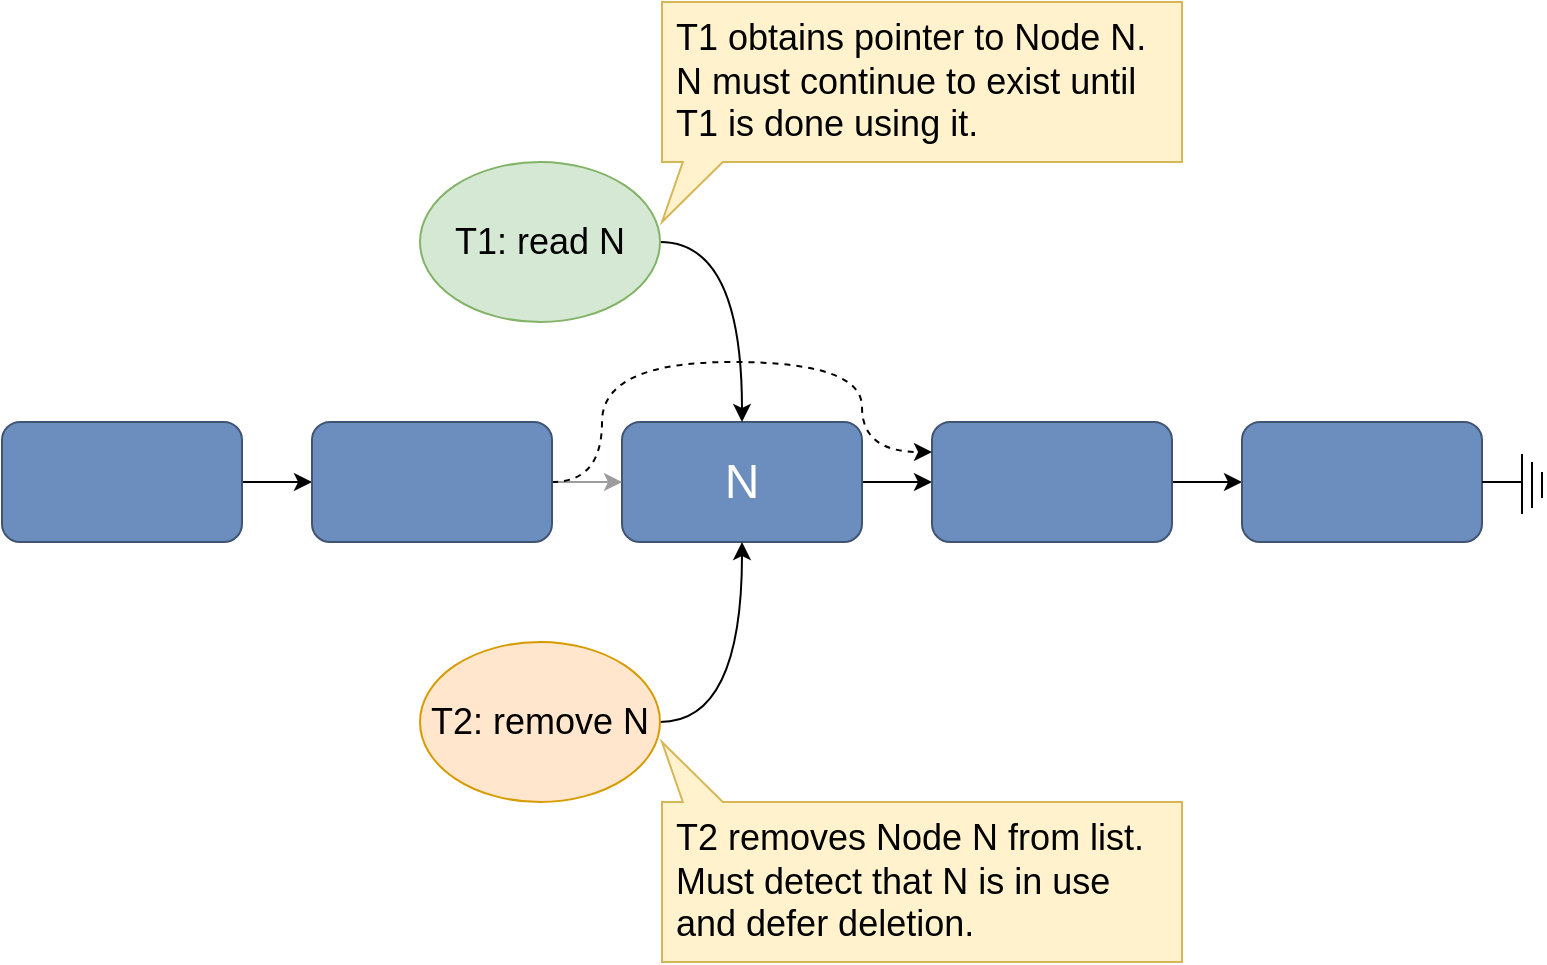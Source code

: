<mxfile version="21.1.2" type="device">
  <diagram name="Page-1" id="3ZNWpio1twOVjBkZWGlh">
    <mxGraphModel dx="1098" dy="820" grid="1" gridSize="10" guides="1" tooltips="1" connect="1" arrows="1" fold="1" page="1" pageScale="1" pageWidth="850" pageHeight="1100" math="0" shadow="0">
      <root>
        <mxCell id="0" />
        <mxCell id="1" parent="0" />
        <mxCell id="CJfr3QqIfbeVyX5R_hRZ-32" style="edgeStyle=orthogonalEdgeStyle;rounded=0;orthogonalLoop=1;jettySize=auto;html=1;exitX=1;exitY=0.5;exitDx=0;exitDy=0;entryX=0;entryY=0.5;entryDx=0;entryDy=0;" parent="1" source="CJfr3QqIfbeVyX5R_hRZ-24" target="CJfr3QqIfbeVyX5R_hRZ-25" edge="1">
          <mxGeometry relative="1" as="geometry" />
        </mxCell>
        <mxCell id="CJfr3QqIfbeVyX5R_hRZ-24" value="&lt;font color=&quot;#ffffff&quot; style=&quot;font-size: 24px;&quot;&gt;N&lt;/font&gt;" style="rounded=1;whiteSpace=wrap;html=1;flipH=1;fillColor=#6C8EBF;strokeColor=#415573;" parent="1" vertex="1">
          <mxGeometry x="350" y="610" width="120" height="60" as="geometry" />
        </mxCell>
        <mxCell id="CJfr3QqIfbeVyX5R_hRZ-33" style="edgeStyle=orthogonalEdgeStyle;rounded=0;orthogonalLoop=1;jettySize=auto;html=1;exitX=1;exitY=0.5;exitDx=0;exitDy=0;entryX=0;entryY=0.5;entryDx=0;entryDy=0;" parent="1" source="CJfr3QqIfbeVyX5R_hRZ-25" target="CJfr3QqIfbeVyX5R_hRZ-26" edge="1">
          <mxGeometry relative="1" as="geometry" />
        </mxCell>
        <mxCell id="CJfr3QqIfbeVyX5R_hRZ-25" value="" style="rounded=1;whiteSpace=wrap;html=1;flipH=1;fillColor=#6C8EBF;strokeColor=#415573;" parent="1" vertex="1">
          <mxGeometry x="505" y="610" width="120" height="60" as="geometry" />
        </mxCell>
        <mxCell id="CJfr3QqIfbeVyX5R_hRZ-26" value="" style="rounded=1;whiteSpace=wrap;html=1;flipH=1;fillColor=#6C8EBF;strokeColor=#415573;" parent="1" vertex="1">
          <mxGeometry x="660" y="610" width="120" height="60" as="geometry" />
        </mxCell>
        <mxCell id="CJfr3QqIfbeVyX5R_hRZ-42" style="edgeStyle=orthogonalEdgeStyle;rounded=0;orthogonalLoop=1;jettySize=auto;html=1;exitX=1;exitY=0.5;exitDx=0;exitDy=0;entryX=0;entryY=0.5;entryDx=0;entryDy=0;" parent="1" source="CJfr3QqIfbeVyX5R_hRZ-43" target="CJfr3QqIfbeVyX5R_hRZ-45" edge="1">
          <mxGeometry relative="1" as="geometry" />
        </mxCell>
        <mxCell id="CJfr3QqIfbeVyX5R_hRZ-43" value="" style="rounded=1;whiteSpace=wrap;html=1;flipH=1;fillColor=#6C8EBF;strokeColor=#415573;" parent="1" vertex="1">
          <mxGeometry x="40" y="610" width="120" height="60" as="geometry" />
        </mxCell>
        <mxCell id="CJfr3QqIfbeVyX5R_hRZ-44" style="edgeStyle=orthogonalEdgeStyle;rounded=0;orthogonalLoop=1;jettySize=auto;html=1;exitX=1;exitY=0.5;exitDx=0;exitDy=0;entryX=0;entryY=0.5;entryDx=0;entryDy=0;strokeColor=#9C9C9C;" parent="1" source="CJfr3QqIfbeVyX5R_hRZ-45" edge="1">
          <mxGeometry relative="1" as="geometry">
            <mxPoint x="350" y="640" as="targetPoint" />
          </mxGeometry>
        </mxCell>
        <mxCell id="CJfr3QqIfbeVyX5R_hRZ-67" style="edgeStyle=orthogonalEdgeStyle;orthogonalLoop=1;jettySize=auto;html=1;exitX=1;exitY=0.5;exitDx=0;exitDy=0;entryX=0;entryY=0.25;entryDx=0;entryDy=0;curved=1;dashed=1;" parent="1" source="CJfr3QqIfbeVyX5R_hRZ-45" target="CJfr3QqIfbeVyX5R_hRZ-25" edge="1">
          <mxGeometry relative="1" as="geometry">
            <Array as="points">
              <mxPoint x="340" y="640" />
              <mxPoint x="340" y="580" />
              <mxPoint x="470" y="580" />
              <mxPoint x="470" y="625" />
            </Array>
          </mxGeometry>
        </mxCell>
        <mxCell id="CJfr3QqIfbeVyX5R_hRZ-45" value="" style="rounded=1;whiteSpace=wrap;html=1;flipH=1;fillColor=#6C8EBF;strokeColor=#415573;" parent="1" vertex="1">
          <mxGeometry x="195" y="610" width="120" height="60" as="geometry" />
        </mxCell>
        <mxCell id="CJfr3QqIfbeVyX5R_hRZ-49" value="" style="endArrow=none;html=1;rounded=0;" parent="1" edge="1">
          <mxGeometry width="50" height="50" relative="1" as="geometry">
            <mxPoint x="780" y="640" as="sourcePoint" />
            <mxPoint x="800" y="640" as="targetPoint" />
          </mxGeometry>
        </mxCell>
        <mxCell id="CJfr3QqIfbeVyX5R_hRZ-54" value="" style="group" parent="1" vertex="1" connectable="0">
          <mxGeometry x="800" y="626" width="10" height="30" as="geometry" />
        </mxCell>
        <mxCell id="CJfr3QqIfbeVyX5R_hRZ-50" value="" style="endArrow=none;html=1;rounded=0;" parent="CJfr3QqIfbeVyX5R_hRZ-54" edge="1">
          <mxGeometry width="50" height="50" relative="1" as="geometry">
            <mxPoint y="30" as="sourcePoint" />
            <mxPoint as="targetPoint" />
          </mxGeometry>
        </mxCell>
        <mxCell id="CJfr3QqIfbeVyX5R_hRZ-51" value="" style="endArrow=none;html=1;rounded=0;" parent="CJfr3QqIfbeVyX5R_hRZ-54" edge="1">
          <mxGeometry width="50" height="50" relative="1" as="geometry">
            <mxPoint x="5" y="27" as="sourcePoint" />
            <mxPoint x="5" y="4" as="targetPoint" />
          </mxGeometry>
        </mxCell>
        <mxCell id="CJfr3QqIfbeVyX5R_hRZ-53" value="" style="endArrow=none;html=1;rounded=0;" parent="CJfr3QqIfbeVyX5R_hRZ-54" edge="1">
          <mxGeometry width="50" height="50" relative="1" as="geometry">
            <mxPoint x="10" y="22" as="sourcePoint" />
            <mxPoint x="10" y="9" as="targetPoint" />
          </mxGeometry>
        </mxCell>
        <mxCell id="CJfr3QqIfbeVyX5R_hRZ-57" style="edgeStyle=orthogonalEdgeStyle;orthogonalLoop=1;jettySize=auto;html=1;exitX=1;exitY=0.5;exitDx=0;exitDy=0;entryX=0.5;entryY=0;entryDx=0;entryDy=0;curved=1;" parent="1" source="CJfr3QqIfbeVyX5R_hRZ-55" target="CJfr3QqIfbeVyX5R_hRZ-24" edge="1">
          <mxGeometry relative="1" as="geometry" />
        </mxCell>
        <mxCell id="CJfr3QqIfbeVyX5R_hRZ-55" value="&lt;font style=&quot;font-size: 18px;&quot;&gt;T1: read N&lt;/font&gt;" style="ellipse;whiteSpace=wrap;html=1;fillColor=#d5e8d4;strokeColor=#82b366;" parent="1" vertex="1">
          <mxGeometry x="249" y="480" width="120" height="80" as="geometry" />
        </mxCell>
        <mxCell id="CJfr3QqIfbeVyX5R_hRZ-58" style="edgeStyle=orthogonalEdgeStyle;orthogonalLoop=1;jettySize=auto;html=1;exitX=1;exitY=0.5;exitDx=0;exitDy=0;entryX=0.5;entryY=1;entryDx=0;entryDy=0;curved=1;" parent="1" source="CJfr3QqIfbeVyX5R_hRZ-56" target="CJfr3QqIfbeVyX5R_hRZ-24" edge="1">
          <mxGeometry relative="1" as="geometry" />
        </mxCell>
        <mxCell id="CJfr3QqIfbeVyX5R_hRZ-56" value="&lt;font style=&quot;font-size: 18px;&quot;&gt;T2: remove N&lt;/font&gt;" style="ellipse;whiteSpace=wrap;html=1;fillColor=#ffe6cc;strokeColor=#d79b00;" parent="1" vertex="1">
          <mxGeometry x="249" y="720" width="120" height="80" as="geometry" />
        </mxCell>
        <mxCell id="CJfr3QqIfbeVyX5R_hRZ-60" value="Callout1" parent="0" />
        <mxCell id="CJfr3QqIfbeVyX5R_hRZ-61" value="&lt;div style=&quot;text-align: left; font-size: 18px;&quot;&gt;&lt;span style=&quot;background-color: initial;&quot;&gt;&lt;font style=&quot;font-size: 18px;&quot;&gt;T1 obtains pointer to Node N.&lt;/font&gt;&lt;/span&gt;&lt;/div&gt;&lt;div style=&quot;text-align: left; font-size: 18px;&quot;&gt;&lt;span style=&quot;background-color: initial;&quot;&gt;&lt;font style=&quot;font-size: 18px;&quot;&gt;N must continue to exist until T1 is done using it.&amp;nbsp;&lt;/font&gt;&lt;/span&gt;&lt;/div&gt;" style="shape=callout;whiteSpace=wrap;html=1;perimeter=calloutPerimeter;position2=0;spacingLeft=6;size=30;position=0.04;base=20;fillColor=#fff2cc;strokeColor=#d6b656;" parent="CJfr3QqIfbeVyX5R_hRZ-60" vertex="1">
          <mxGeometry x="370" y="400" width="260" height="110" as="geometry" />
        </mxCell>
        <mxCell id="CJfr3QqIfbeVyX5R_hRZ-62" value="&lt;div style=&quot;text-align: left; font-size: 18px;&quot;&gt;&lt;span style=&quot;background-color: initial;&quot;&gt;&lt;font style=&quot;font-size: 18px;&quot;&gt;T2 removes Node N from list.&lt;/font&gt;&lt;/span&gt;&lt;/div&gt;&lt;div style=&quot;text-align: left; font-size: 18px;&quot;&gt;&lt;span style=&quot;background-color: initial;&quot;&gt;&lt;font style=&quot;font-size: 18px;&quot;&gt;Must detect that N is in use and defer deletion.&lt;/font&gt;&lt;/span&gt;&lt;/div&gt;" style="shape=callout;whiteSpace=wrap;html=1;perimeter=calloutPerimeter;position2=0;spacingLeft=6;size=30;position=0.04;base=20;fillColor=#fff2cc;strokeColor=#d6b656;flipV=1;flipH=0;" parent="CJfr3QqIfbeVyX5R_hRZ-60" vertex="1">
          <mxGeometry x="370" y="770" width="260" height="110" as="geometry" />
        </mxCell>
        <mxCell id="hrUHUeJci4aV3lqq5OpW-1" value="Callout2" visible="0" parent="0" />
        <mxCell id="hrUHUeJci4aV3lqq5OpW-2" value="&lt;div style=&quot;text-align: left; font-size: 18px;&quot;&gt;&lt;span style=&quot;background-color: initial;&quot;&gt;&lt;font style=&quot;font-size: 18px;&quot;&gt;T1:&lt;span style=&quot;white-space: pre;&quot;&gt;	&lt;/span&gt;atomic_inc(N-&amp;gt;refcount)&lt;/font&gt;&lt;/span&gt;&lt;/div&gt;&lt;div style=&quot;text-align: left; font-size: 18px;&quot;&gt;&lt;span style=&quot;background-color: initial;&quot;&gt;&lt;font style=&quot;font-size: 18px;&quot;&gt;&lt;span style=&quot;white-space: pre;&quot;&gt;	&lt;/span&gt;use N&lt;br&gt;&lt;/font&gt;&lt;/span&gt;&lt;/div&gt;&lt;div style=&quot;text-align: left; font-size: 18px;&quot;&gt;&lt;span style=&quot;background-color: initial;&quot;&gt;&lt;font style=&quot;font-size: 18px;&quot;&gt;&lt;span style=&quot;white-space: pre;&quot;&gt;	&lt;/span&gt;atomic_dec(N-&amp;gt;recount)&lt;br&gt;&lt;/font&gt;&lt;/span&gt;&lt;/div&gt;" style="shape=callout;whiteSpace=wrap;html=1;perimeter=calloutPerimeter;position2=0;spacingLeft=6;size=30;position=0.04;base=20;fillColor=#fff2cc;strokeColor=#d6b656;" vertex="1" parent="hrUHUeJci4aV3lqq5OpW-1">
          <mxGeometry x="370" y="400" width="260" height="110" as="geometry" />
        </mxCell>
        <mxCell id="hrUHUeJci4aV3lqq5OpW-3" value="&lt;div style=&quot;font-size: 18px;&quot;&gt;&lt;span style=&quot;background-color: initial;&quot;&gt;&lt;font style=&quot;font-size: 18px;&quot;&gt;T2:&lt;span style=&quot;white-space: pre;&quot;&gt;	&lt;/span&gt;&lt;/font&gt;&lt;/span&gt;&lt;span style=&quot;background-color: initial;&quot;&gt;while(N-&amp;gt;ref_count &amp;gt; 1) {};&lt;/span&gt;&lt;/div&gt;&lt;div style=&quot;font-size: 18px;&quot;&gt;&lt;/div&gt;&lt;div style=&quot;font-size: 18px;&quot;&gt;&lt;/div&gt;&lt;div style=&quot;font-size: 18px;&quot;&gt;&lt;span style=&quot;background-color: initial;&quot;&gt;&lt;font style=&quot;font-size: 18px;&quot;&gt;&lt;span style=&quot;white-space: pre;&quot;&gt;&lt;span style=&quot;white-space: pre;&quot;&gt;	&lt;/span&gt;&lt;/span&gt;free(N)&lt;br&gt;&lt;/font&gt;&lt;/span&gt;&lt;/div&gt;" style="shape=callout;whiteSpace=wrap;html=1;perimeter=calloutPerimeter;position2=0;spacingLeft=6;size=30;position=0.04;base=20;fillColor=#fff2cc;strokeColor=#d6b656;flipV=1;flipH=0;align=left;" vertex="1" parent="hrUHUeJci4aV3lqq5OpW-1">
          <mxGeometry x="370" y="770" width="270" height="90" as="geometry" />
        </mxCell>
      </root>
    </mxGraphModel>
  </diagram>
</mxfile>
